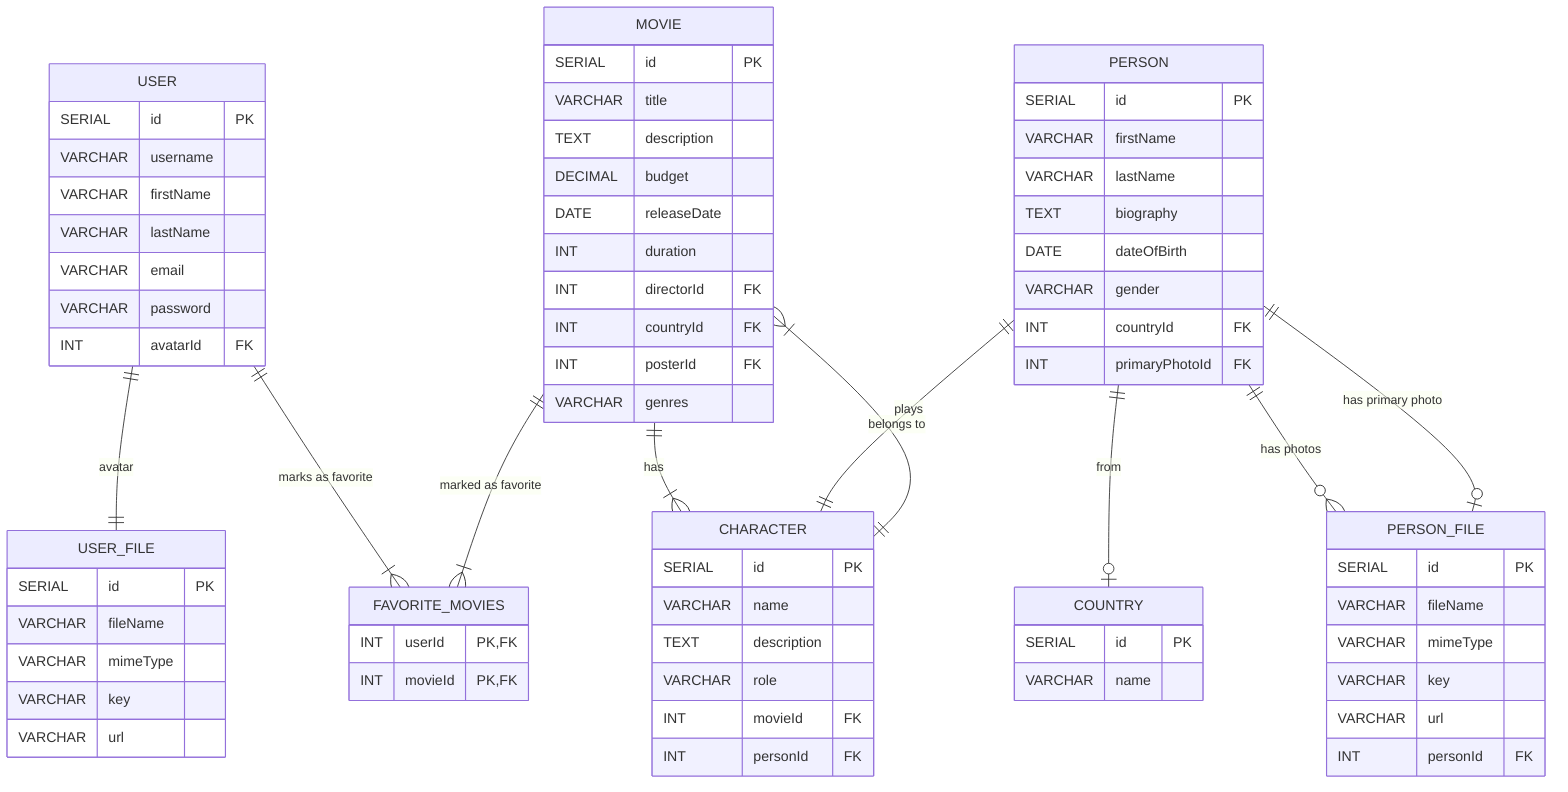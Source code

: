 erDiagram
    USER ||--|| USER_FILE : "avatar"
    USER {
        SERIAL id PK
        VARCHAR username 
        VARCHAR firstName
        VARCHAR lastName 
        VARCHAR email   
        VARCHAR password
        INT avatarId FK
    }
    USER_FILE {
        SERIAL id PK
        VARCHAR fileName 
        VARCHAR mimeType 
        VARCHAR key 
        VARCHAR url 
    }
    MOVIE {
        SERIAL id PK
        VARCHAR title
        TEXT description
        DECIMAL budget
        DATE releaseDate
        INT duration
        INT directorId FK
        INT countryId FK
        INT posterId FK
        VARCHAR genres
    }
    FAVORITE_MOVIES {
        INT userId PK, FK
        INT movieId PK, FK
    }
    USER ||--|{ FAVORITE_MOVIES : "marks as favorite"
    MOVIE ||--|{ FAVORITE_MOVIES : "marked as favorite"
    MOVIE ||--|{ CHARACTER : "has"
    CHARACTER ||--|{ MOVIE : "belongs to"
    CHARACTER {
        SERIAL id PK
        VARCHAR name
        TEXT description
        VARCHAR role
        INT movieId FK
        INT personId FK
    }
    PERSON {
        SERIAL id PK
        VARCHAR firstName
        VARCHAR lastName
        TEXT biography
        DATE dateOfBirth
        VARCHAR gender
        INT countryId FK
        INT primaryPhotoId FK
    }
    PERSON_FILE {
        SERIAL id PK
        VARCHAR fileName 
        VARCHAR mimeType 
        VARCHAR key 
        VARCHAR url 
        INT personId FK
    }
    COUNTRY {
        SERIAL id PK
        VARCHAR name
    }
    PERSON ||--o| COUNTRY : "from"
    PERSON ||--o{ PERSON_FILE : "has photos"
    PERSON ||--o| PERSON_FILE : "has primary photo"
    PERSON ||--|| CHARACTER : "plays"